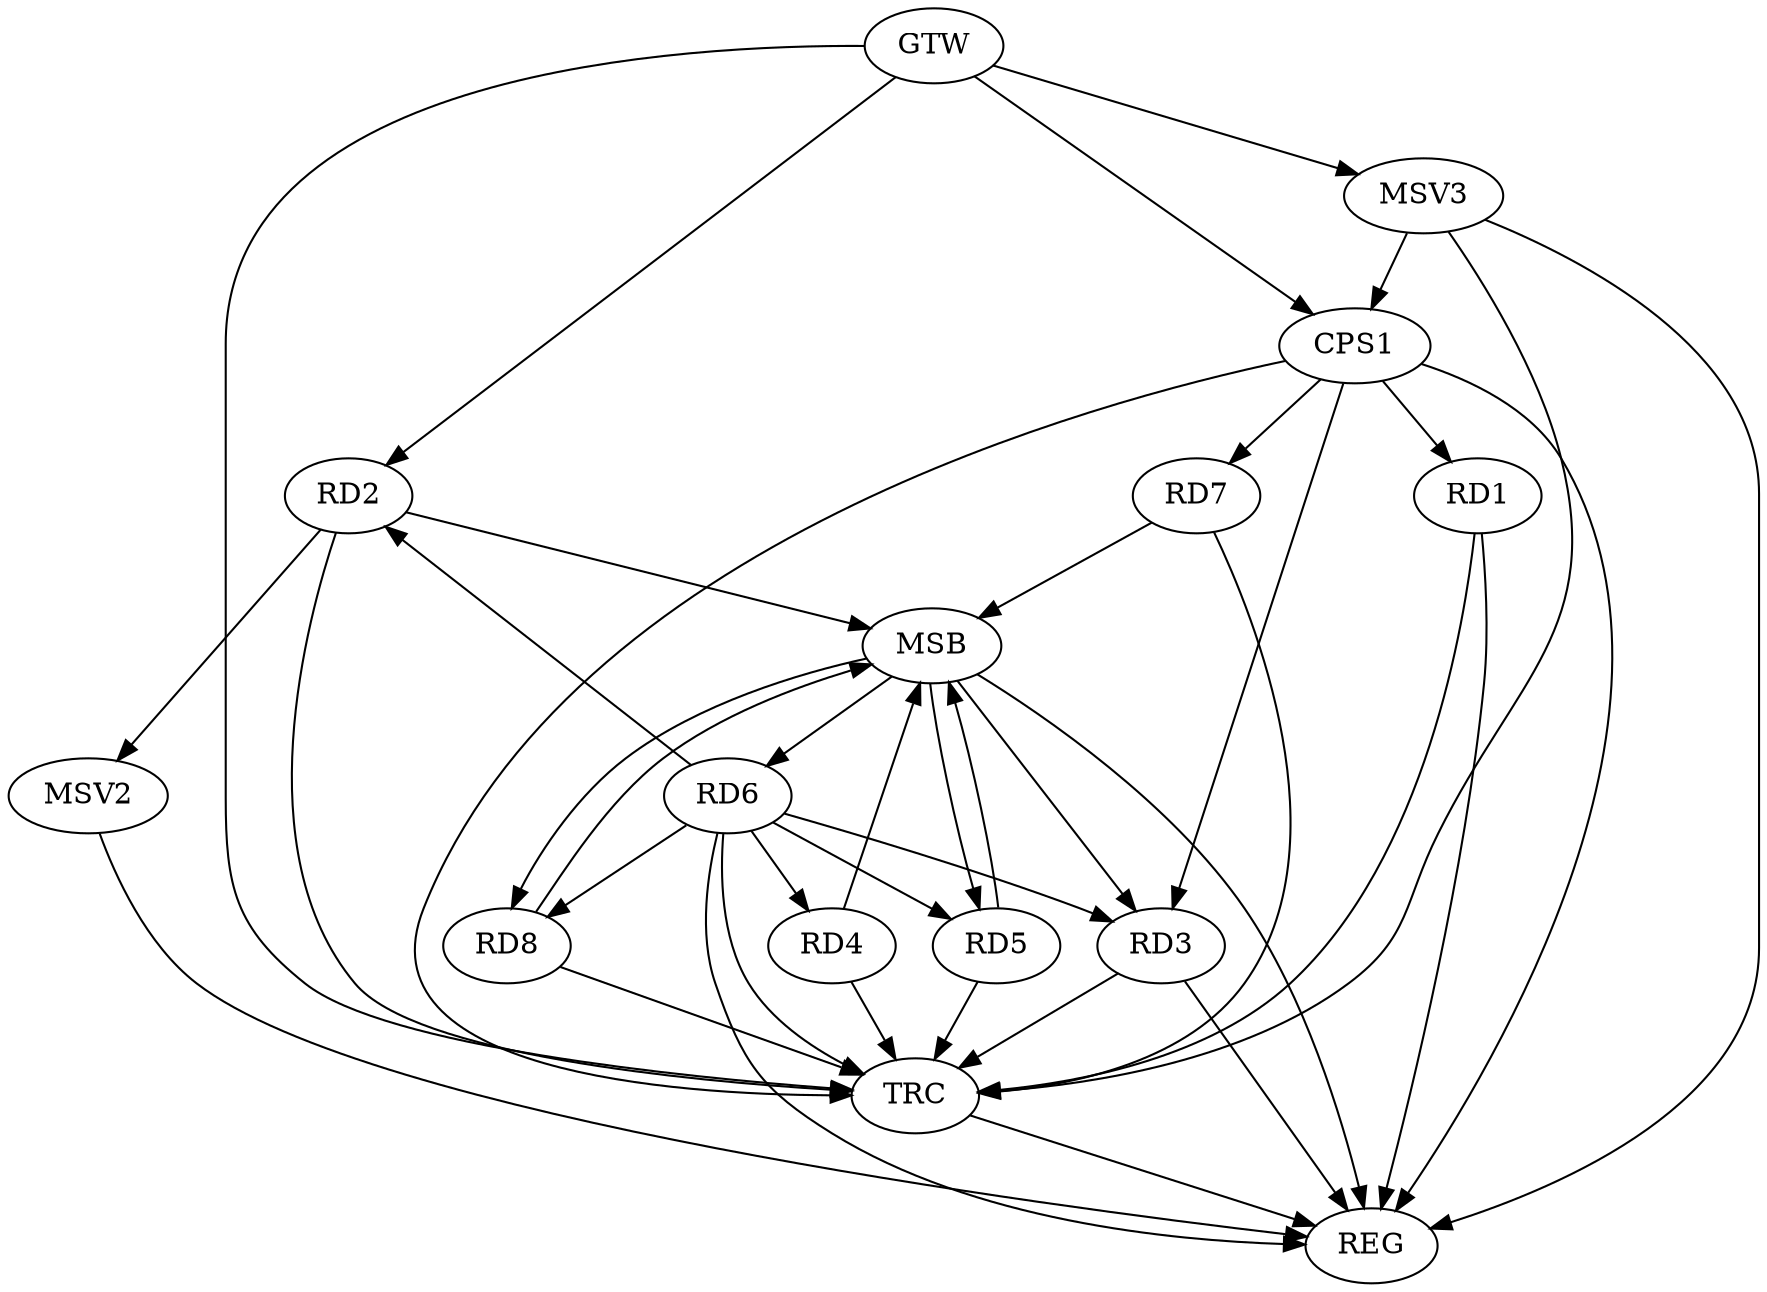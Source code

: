 strict digraph G {
  RD1 [ label="RD1" ];
  RD2 [ label="RD2" ];
  RD3 [ label="RD3" ];
  RD4 [ label="RD4" ];
  RD5 [ label="RD5" ];
  RD6 [ label="RD6" ];
  RD7 [ label="RD7" ];
  RD8 [ label="RD8" ];
  CPS1 [ label="CPS1" ];
  GTW [ label="GTW" ];
  REG [ label="REG" ];
  MSB [ label="MSB" ];
  TRC [ label="TRC" ];
  MSV2 [ label="MSV2" ];
  MSV3 [ label="MSV3" ];
  RD6 -> RD3;
  RD6 -> RD4;
  CPS1 -> RD1;
  CPS1 -> RD3;
  CPS1 -> RD7;
  GTW -> RD2;
  GTW -> CPS1;
  RD1 -> REG;
  RD3 -> REG;
  CPS1 -> REG;
  RD2 -> MSB;
  MSB -> RD5;
  MSB -> REG;
  RD4 -> MSB;
  MSB -> RD8;
  RD5 -> MSB;
  MSB -> RD3;
  RD7 -> MSB;
  RD8 -> MSB;
  MSB -> RD6;
  RD1 -> TRC;
  RD2 -> TRC;
  RD3 -> TRC;
  RD4 -> TRC;
  RD5 -> TRC;
  RD6 -> TRC;
  RD7 -> TRC;
  RD8 -> TRC;
  CPS1 -> TRC;
  GTW -> TRC;
  TRC -> REG;
  RD6 -> REG;
  RD6 -> RD5;
  RD6 -> RD2;
  RD6 -> RD8;
  RD2 -> MSV2;
  MSV2 -> REG;
  MSV3 -> CPS1;
  GTW -> MSV3;
  MSV3 -> REG;
  MSV3 -> TRC;
}
